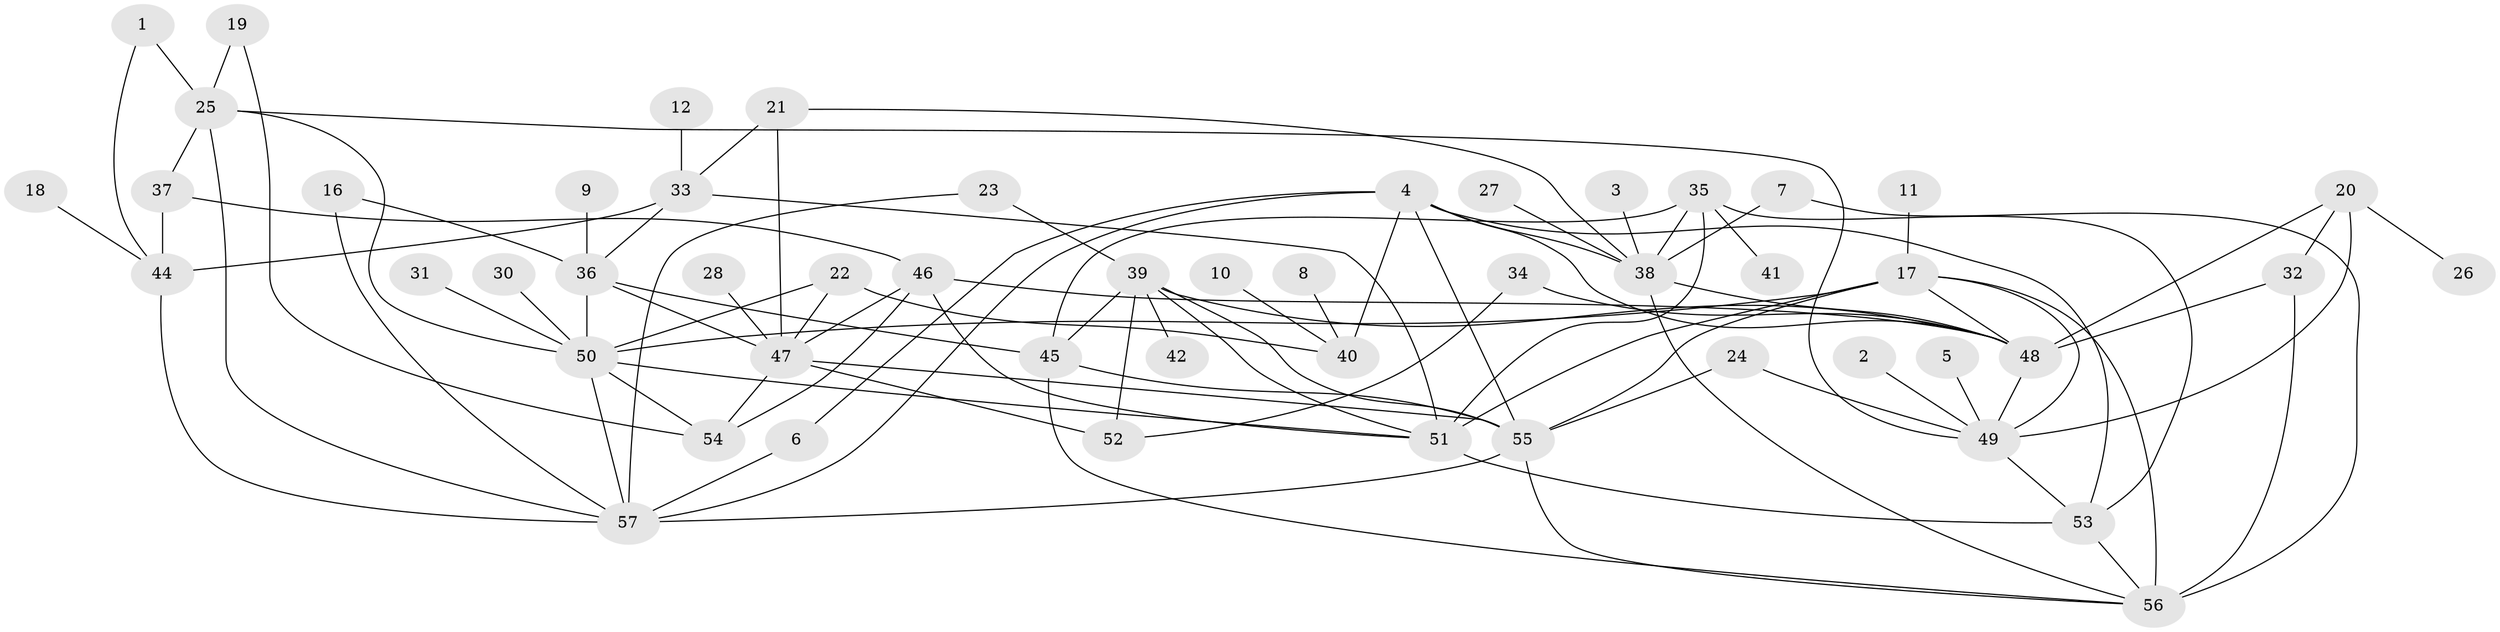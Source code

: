 // original degree distribution, {3: 0.21929824561403508, 2: 0.18421052631578946, 6: 0.05263157894736842, 1: 0.21929824561403508, 4: 0.16666666666666666, 5: 0.11403508771929824, 0: 0.03508771929824561, 7: 0.008771929824561403}
// Generated by graph-tools (version 1.1) at 2025/49/03/09/25 03:49:11]
// undirected, 52 vertices, 97 edges
graph export_dot {
graph [start="1"]
  node [color=gray90,style=filled];
  1;
  2;
  3;
  4;
  5;
  6;
  7;
  8;
  9;
  10;
  11;
  12;
  16;
  17;
  18;
  19;
  20;
  21;
  22;
  23;
  24;
  25;
  26;
  27;
  28;
  30;
  31;
  32;
  33;
  34;
  35;
  36;
  37;
  38;
  39;
  40;
  41;
  42;
  44;
  45;
  46;
  47;
  48;
  49;
  50;
  51;
  52;
  53;
  54;
  55;
  56;
  57;
  1 -- 25 [weight=1.0];
  1 -- 44 [weight=1.0];
  2 -- 49 [weight=1.0];
  3 -- 38 [weight=1.0];
  4 -- 6 [weight=1.0];
  4 -- 38 [weight=1.0];
  4 -- 40 [weight=1.0];
  4 -- 48 [weight=1.0];
  4 -- 53 [weight=1.0];
  4 -- 55 [weight=1.0];
  4 -- 57 [weight=1.0];
  5 -- 49 [weight=1.0];
  6 -- 57 [weight=2.0];
  7 -- 38 [weight=1.0];
  7 -- 56 [weight=2.0];
  8 -- 40 [weight=1.0];
  9 -- 36 [weight=1.0];
  10 -- 40 [weight=1.0];
  11 -- 17 [weight=1.0];
  12 -- 33 [weight=1.0];
  16 -- 36 [weight=1.0];
  16 -- 57 [weight=1.0];
  17 -- 48 [weight=1.0];
  17 -- 49 [weight=1.0];
  17 -- 50 [weight=1.0];
  17 -- 51 [weight=2.0];
  17 -- 55 [weight=1.0];
  17 -- 56 [weight=1.0];
  18 -- 44 [weight=1.0];
  19 -- 25 [weight=1.0];
  19 -- 54 [weight=1.0];
  20 -- 26 [weight=1.0];
  20 -- 32 [weight=1.0];
  20 -- 48 [weight=1.0];
  20 -- 49 [weight=1.0];
  21 -- 33 [weight=1.0];
  21 -- 38 [weight=1.0];
  21 -- 47 [weight=1.0];
  22 -- 40 [weight=1.0];
  22 -- 47 [weight=1.0];
  22 -- 50 [weight=1.0];
  23 -- 39 [weight=1.0];
  23 -- 57 [weight=1.0];
  24 -- 49 [weight=1.0];
  24 -- 55 [weight=1.0];
  25 -- 37 [weight=1.0];
  25 -- 49 [weight=1.0];
  25 -- 50 [weight=1.0];
  25 -- 57 [weight=2.0];
  27 -- 38 [weight=1.0];
  28 -- 47 [weight=1.0];
  30 -- 50 [weight=1.0];
  31 -- 50 [weight=1.0];
  32 -- 48 [weight=1.0];
  32 -- 56 [weight=1.0];
  33 -- 36 [weight=1.0];
  33 -- 44 [weight=1.0];
  33 -- 51 [weight=1.0];
  34 -- 48 [weight=1.0];
  34 -- 52 [weight=1.0];
  35 -- 38 [weight=1.0];
  35 -- 41 [weight=1.0];
  35 -- 45 [weight=1.0];
  35 -- 51 [weight=2.0];
  35 -- 53 [weight=1.0];
  36 -- 45 [weight=1.0];
  36 -- 47 [weight=1.0];
  36 -- 50 [weight=1.0];
  37 -- 44 [weight=1.0];
  37 -- 46 [weight=1.0];
  38 -- 48 [weight=1.0];
  38 -- 56 [weight=1.0];
  39 -- 42 [weight=1.0];
  39 -- 45 [weight=1.0];
  39 -- 48 [weight=1.0];
  39 -- 51 [weight=1.0];
  39 -- 52 [weight=1.0];
  39 -- 55 [weight=1.0];
  44 -- 57 [weight=1.0];
  45 -- 55 [weight=1.0];
  45 -- 56 [weight=1.0];
  46 -- 47 [weight=1.0];
  46 -- 48 [weight=1.0];
  46 -- 51 [weight=1.0];
  46 -- 54 [weight=1.0];
  47 -- 52 [weight=1.0];
  47 -- 54 [weight=1.0];
  47 -- 55 [weight=1.0];
  48 -- 49 [weight=1.0];
  49 -- 53 [weight=1.0];
  50 -- 51 [weight=2.0];
  50 -- 54 [weight=1.0];
  50 -- 57 [weight=1.0];
  51 -- 53 [weight=2.0];
  53 -- 56 [weight=1.0];
  55 -- 56 [weight=1.0];
  55 -- 57 [weight=1.0];
}
